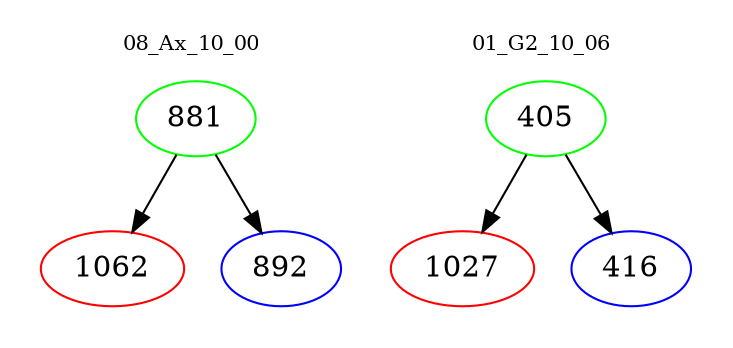 digraph{
subgraph cluster_0 {
color = white
label = "08_Ax_10_00";
fontsize=10;
T0_881 [label="881", color="green"]
T0_881 -> T0_1062 [color="black"]
T0_1062 [label="1062", color="red"]
T0_881 -> T0_892 [color="black"]
T0_892 [label="892", color="blue"]
}
subgraph cluster_1 {
color = white
label = "01_G2_10_06";
fontsize=10;
T1_405 [label="405", color="green"]
T1_405 -> T1_1027 [color="black"]
T1_1027 [label="1027", color="red"]
T1_405 -> T1_416 [color="black"]
T1_416 [label="416", color="blue"]
}
}
